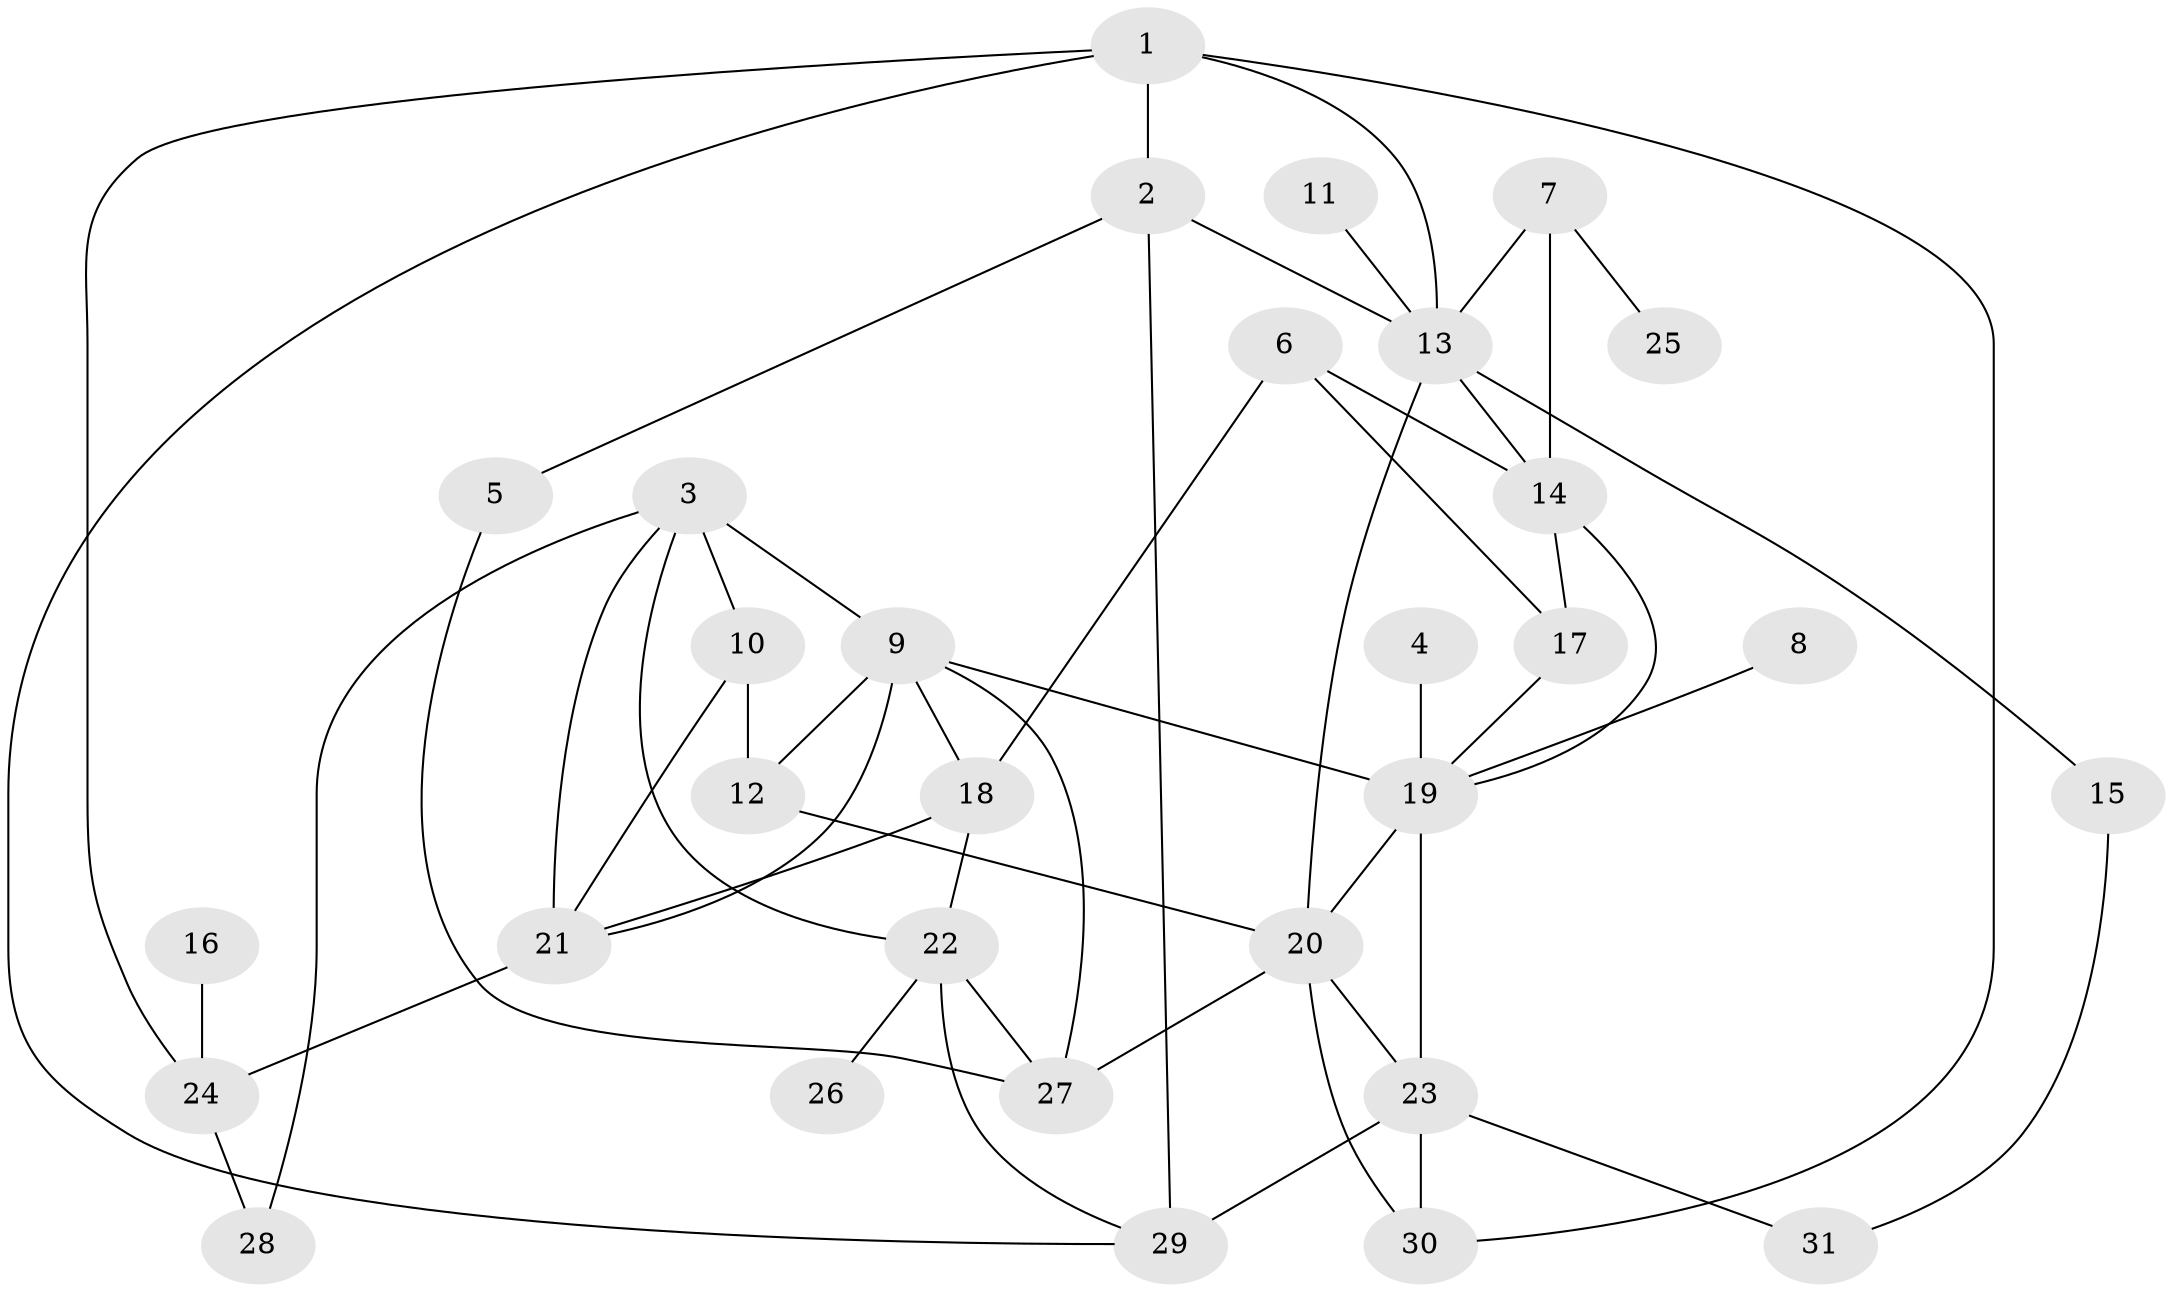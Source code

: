 // original degree distribution, {5: 0.11475409836065574, 6: 0.04918032786885246, 4: 0.11475409836065574, 2: 0.3114754098360656, 7: 0.03278688524590164, 3: 0.21311475409836064, 1: 0.16393442622950818}
// Generated by graph-tools (version 1.1) at 2025/01/03/09/25 03:01:10]
// undirected, 31 vertices, 54 edges
graph export_dot {
graph [start="1"]
  node [color=gray90,style=filled];
  1;
  2;
  3;
  4;
  5;
  6;
  7;
  8;
  9;
  10;
  11;
  12;
  13;
  14;
  15;
  16;
  17;
  18;
  19;
  20;
  21;
  22;
  23;
  24;
  25;
  26;
  27;
  28;
  29;
  30;
  31;
  1 -- 2 [weight=1.0];
  1 -- 13 [weight=1.0];
  1 -- 24 [weight=1.0];
  1 -- 29 [weight=1.0];
  1 -- 30 [weight=1.0];
  2 -- 5 [weight=1.0];
  2 -- 13 [weight=1.0];
  2 -- 29 [weight=2.0];
  3 -- 9 [weight=2.0];
  3 -- 10 [weight=1.0];
  3 -- 21 [weight=1.0];
  3 -- 22 [weight=1.0];
  3 -- 28 [weight=1.0];
  4 -- 19 [weight=1.0];
  5 -- 27 [weight=1.0];
  6 -- 14 [weight=1.0];
  6 -- 17 [weight=1.0];
  6 -- 18 [weight=1.0];
  7 -- 13 [weight=1.0];
  7 -- 14 [weight=2.0];
  7 -- 25 [weight=1.0];
  8 -- 19 [weight=1.0];
  9 -- 12 [weight=1.0];
  9 -- 18 [weight=1.0];
  9 -- 19 [weight=1.0];
  9 -- 21 [weight=1.0];
  9 -- 27 [weight=1.0];
  10 -- 12 [weight=1.0];
  10 -- 21 [weight=2.0];
  11 -- 13 [weight=1.0];
  12 -- 20 [weight=1.0];
  13 -- 14 [weight=2.0];
  13 -- 15 [weight=1.0];
  13 -- 20 [weight=1.0];
  14 -- 17 [weight=1.0];
  14 -- 19 [weight=1.0];
  15 -- 31 [weight=1.0];
  16 -- 24 [weight=1.0];
  17 -- 19 [weight=1.0];
  18 -- 21 [weight=1.0];
  18 -- 22 [weight=1.0];
  19 -- 20 [weight=1.0];
  19 -- 23 [weight=1.0];
  20 -- 23 [weight=1.0];
  20 -- 27 [weight=1.0];
  20 -- 30 [weight=1.0];
  21 -- 24 [weight=2.0];
  22 -- 26 [weight=1.0];
  22 -- 27 [weight=1.0];
  22 -- 29 [weight=1.0];
  23 -- 29 [weight=1.0];
  23 -- 30 [weight=1.0];
  23 -- 31 [weight=1.0];
  24 -- 28 [weight=1.0];
}
